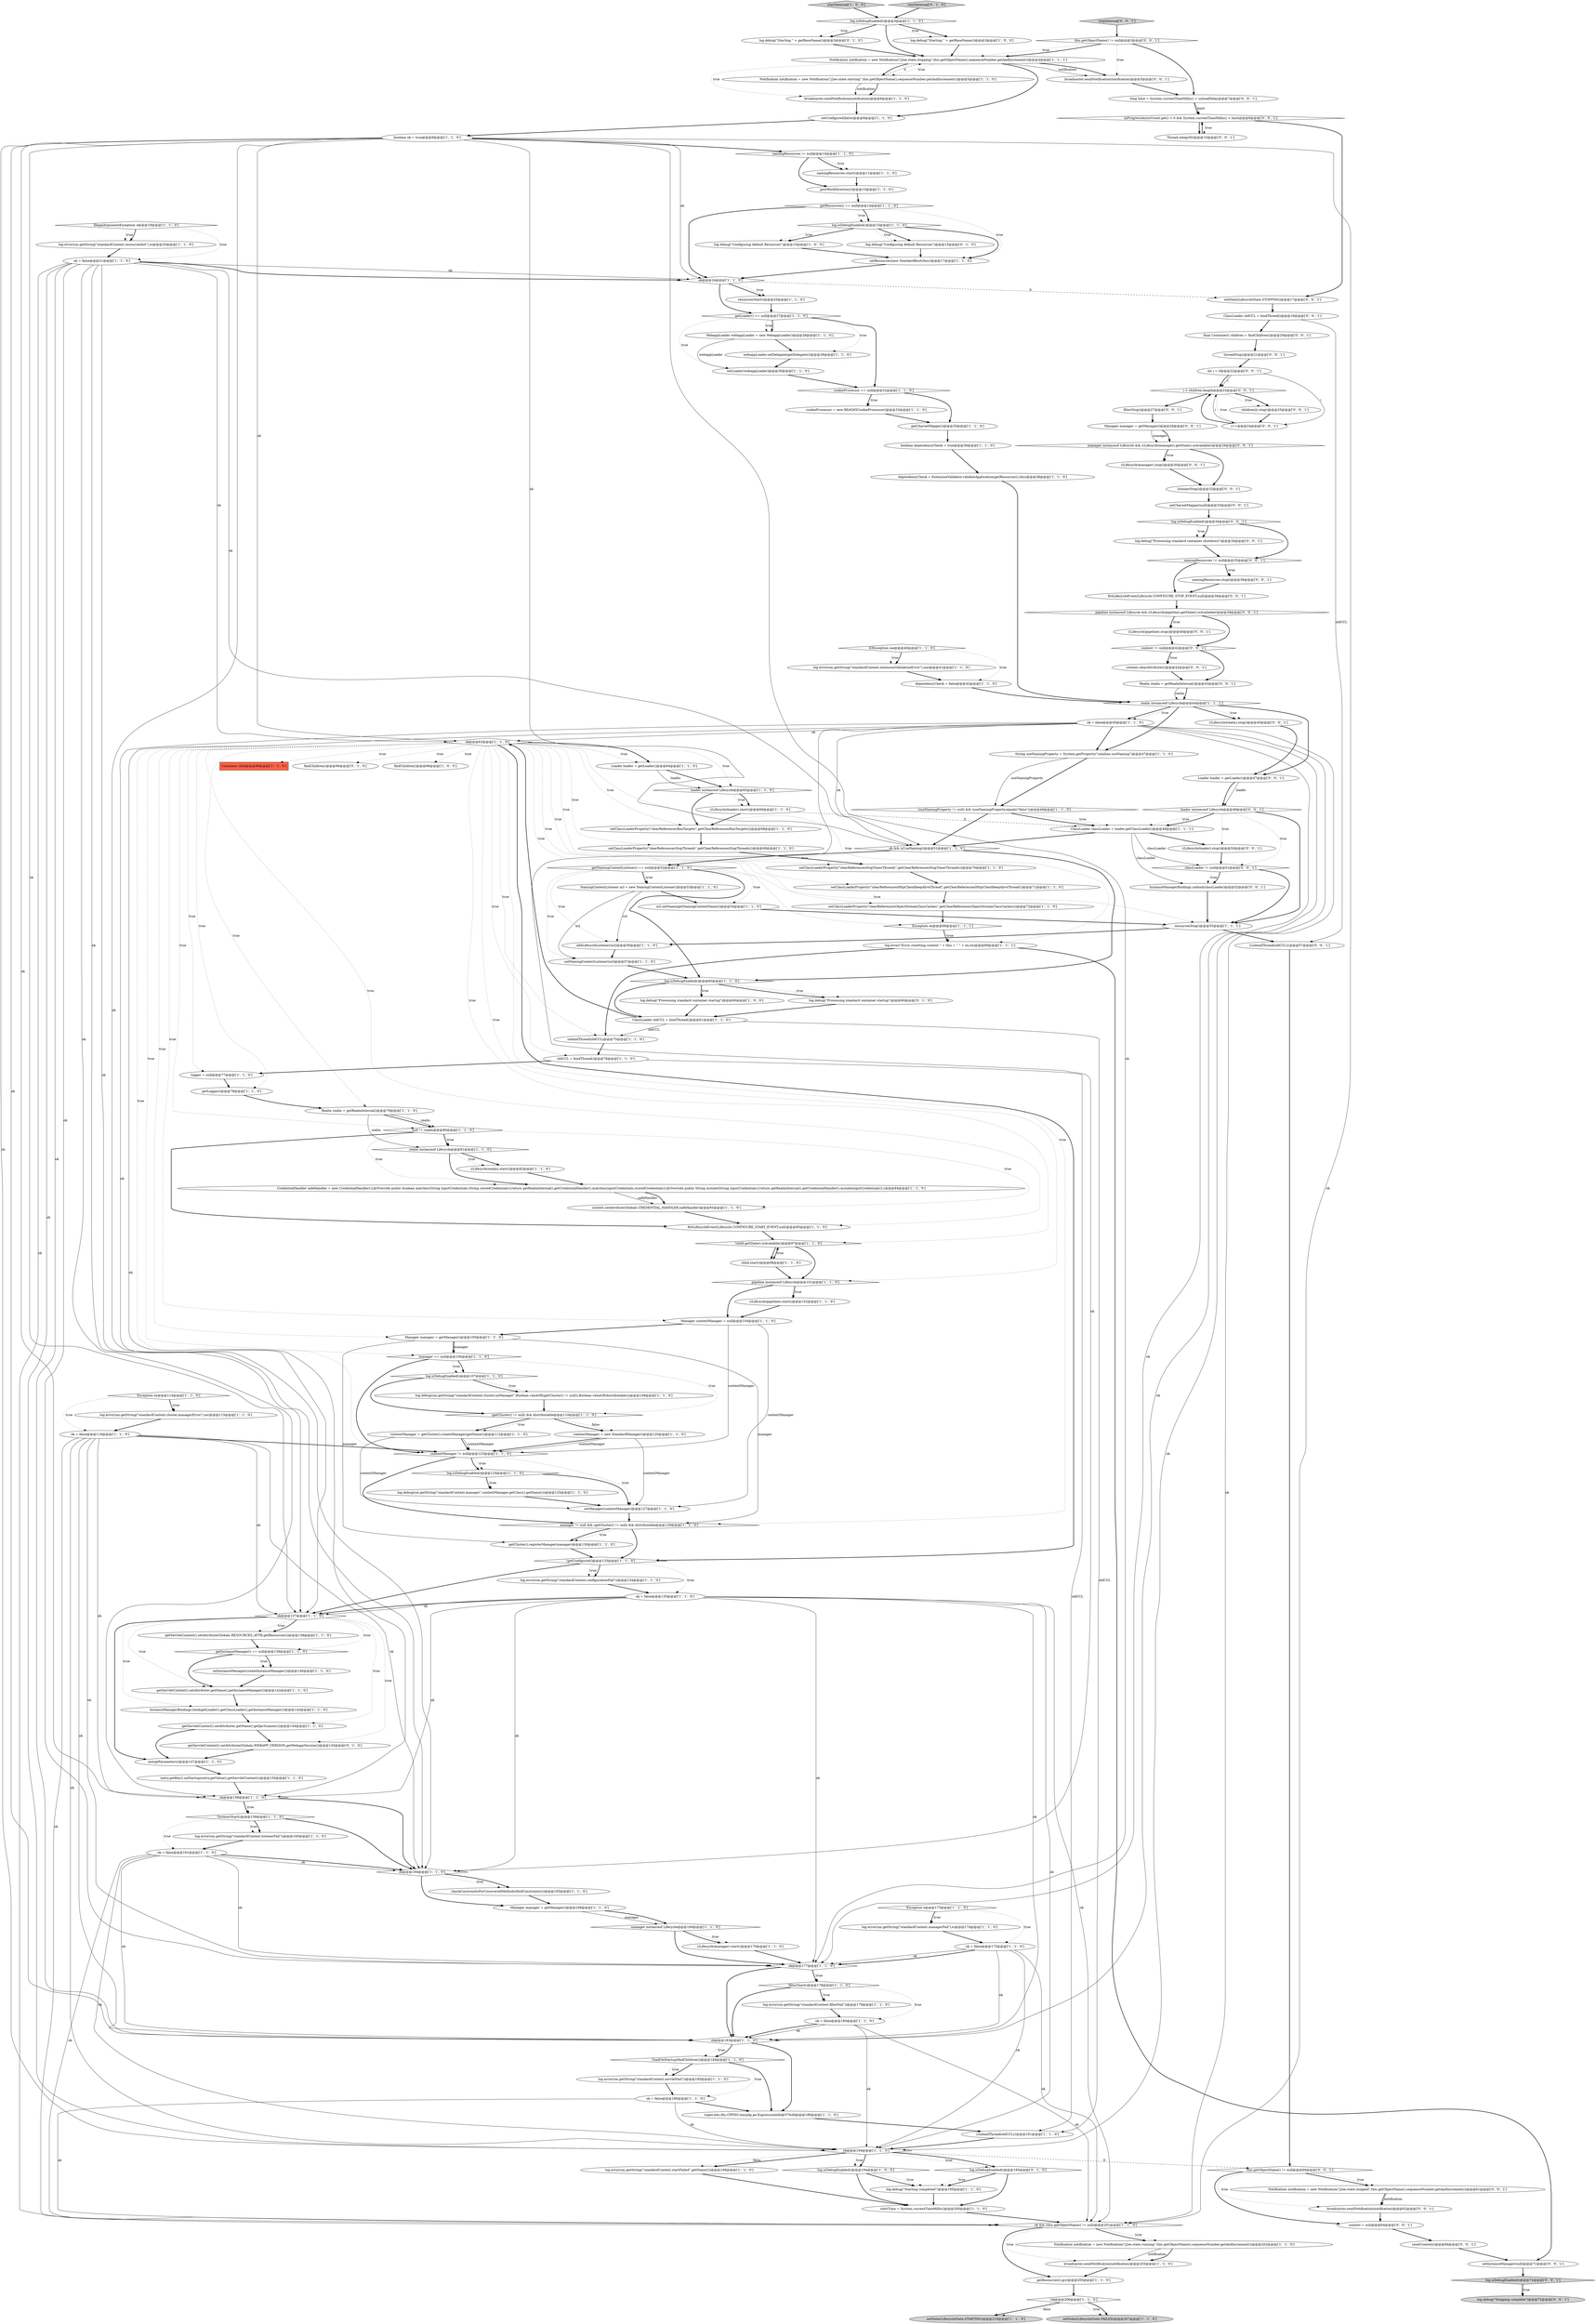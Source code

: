 digraph {
108 [style = filled, label = "log.error(sm.getString(\"standardContext.extensionValidationError\"),ioe)@@@41@@@['1', '1', '0']", fillcolor = white, shape = ellipse image = "AAA0AAABBB1BBB"];
99 [style = filled, label = "contextManager = getCluster().createManager(getName())@@@112@@@['1', '1', '0']", fillcolor = white, shape = ellipse image = "AAA0AAABBB1BBB"];
176 [style = filled, label = "log.debug(\"Stopping complete\")@@@72@@@['0', '0', '1']", fillcolor = lightgray, shape = ellipse image = "AAA0AAABBB3BBB"];
9 [style = filled, label = "ok = false@@@116@@@['1', '1', '0']", fillcolor = white, shape = ellipse image = "AAA0AAABBB1BBB"];
105 [style = filled, label = "log.error(sm.getString(\"standardContext.filterFail\"))@@@179@@@['1', '1', '0']", fillcolor = white, shape = ellipse image = "AAA0AAABBB1BBB"];
73 [style = filled, label = "log.isDebugEnabled()@@@107@@@['1', '1', '0']", fillcolor = white, shape = diamond image = "AAA0AAABBB1BBB"];
33 [style = filled, label = "child.start()@@@98@@@['1', '1', '0']", fillcolor = white, shape = ellipse image = "AAA0AAABBB1BBB"];
72 [style = filled, label = "ClassLoader oldCCL = bindThread()@@@61@@@['1', '1', '0']", fillcolor = white, shape = ellipse image = "AAA0AAABBB1BBB"];
79 [style = filled, label = "log.debug(sm.getString(\"standardContext.manager\",contextManager.getClass().getName()))@@@125@@@['1', '1', '0']", fillcolor = white, shape = ellipse image = "AAA0AAABBB1BBB"];
87 [style = filled, label = "loader instanceof Lifecycle@@@65@@@['1', '1', '0']", fillcolor = white, shape = diamond image = "AAA0AAABBB1BBB"];
145 [style = filled, label = "ClassLoader oldCCL = bindThread()@@@18@@@['0', '0', '1']", fillcolor = white, shape = ellipse image = "AAA0AAABBB3BBB"];
40 [style = filled, label = "contextManager = new StandardManager()@@@120@@@['1', '1', '0']", fillcolor = white, shape = ellipse image = "AAA0AAABBB1BBB"];
102 [style = filled, label = "ClassLoader classLoader = loader.getClassLoader()@@@49@@@['1', '1', '1']", fillcolor = white, shape = ellipse image = "AAA0AAABBB1BBB"];
184 [style = filled, label = "((Lifecycle)pipeline).stop()@@@40@@@['0', '0', '1']", fillcolor = white, shape = ellipse image = "AAA0AAABBB3BBB"];
26 [style = filled, label = "((Lifecycle)manager).start()@@@170@@@['1', '1', '0']", fillcolor = white, shape = ellipse image = "AAA0AAABBB1BBB"];
188 [style = filled, label = "context.clearAttributes()@@@42@@@['0', '0', '1']", fillcolor = white, shape = ellipse image = "AAA0AAABBB3BBB"];
121 [style = filled, label = "Container child@@@96@@@['1', '1', '0']", fillcolor = tomato, shape = box image = "AAA0AAABBB1BBB"];
133 [style = filled, label = "!filterStart()@@@178@@@['1', '1', '0']", fillcolor = white, shape = diamond image = "AAA0AAABBB1BBB"];
120 [style = filled, label = "broadcaster.sendNotification(notification)@@@203@@@['1', '1', '0']", fillcolor = white, shape = ellipse image = "AAA0AAABBB1BBB"];
68 [style = filled, label = "context.setAttribute(Globals.CREDENTIAL_HANDLER,safeHandler)@@@93@@@['1', '1', '0']", fillcolor = white, shape = ellipse image = "AAA0AAABBB1BBB"];
37 [style = filled, label = "ok = false@@@175@@@['1', '1', '0']", fillcolor = white, shape = ellipse image = "AAA0AAABBB1BBB"];
154 [style = filled, label = "this.getObjectName() != null@@@60@@@['0', '0', '1']", fillcolor = white, shape = diamond image = "AAA0AAABBB3BBB"];
35 [style = filled, label = "IOException ioe@@@40@@@['1', '1', '0']", fillcolor = white, shape = diamond image = "AAA0AAABBB1BBB"];
157 [style = filled, label = "manager instanceof Lifecycle && ((Lifecycle)manager).getState().isAvailable()@@@29@@@['0', '0', '1']", fillcolor = white, shape = diamond image = "AAA0AAABBB3BBB"];
126 [style = filled, label = "getCharsetMapper()@@@35@@@['1', '1', '0']", fillcolor = white, shape = ellipse image = "AAA0AAABBB1BBB"];
31 [style = filled, label = "dependencyCheck = false@@@42@@@['1', '1', '0']", fillcolor = white, shape = ellipse image = "AAA0AAABBB1BBB"];
12 [style = filled, label = "(useNamingProperty != null) && (useNamingProperty.equals(\"false\"))@@@48@@@['1', '1', '0']", fillcolor = white, shape = diamond image = "AAA0AAABBB1BBB"];
153 [style = filled, label = "((Lifecycle)loader).stop()@@@50@@@['0', '0', '1']", fillcolor = white, shape = ellipse image = "AAA0AAABBB3BBB"];
21 [style = filled, label = "ok@@@164@@@['1', '1', '0']", fillcolor = white, shape = diamond image = "AAA0AAABBB1BBB"];
173 [style = filled, label = "this.getObjectName() != null@@@3@@@['0', '0', '1']", fillcolor = white, shape = diamond image = "AAA0AAABBB3BBB"];
132 [style = filled, label = "Manager manager = getManager()@@@168@@@['1', '1', '0']", fillcolor = white, shape = ellipse image = "AAA0AAABBB1BBB"];
6 [style = filled, label = "!getConfigured()@@@133@@@['1', '1', '0']", fillcolor = white, shape = diamond image = "AAA0AAABBB1BBB"];
45 [style = filled, label = "Manager manager = getManager()@@@105@@@['1', '1', '0']", fillcolor = white, shape = ellipse image = "AAA0AAABBB1BBB"];
29 [style = filled, label = "ok && (this.getObjectName() != null)@@@201@@@['1', '1', '0']", fillcolor = white, shape = diamond image = "AAA0AAABBB1BBB"];
44 [style = filled, label = "ok = false@@@45@@@['1', '1', '0']", fillcolor = white, shape = ellipse image = "AAA0AAABBB1BBB"];
186 [style = filled, label = "inProgressAsyncCount.get() > 0 && System.currentTimeMillis() < limit@@@8@@@['0', '0', '1']", fillcolor = white, shape = diamond image = "AAA0AAABBB3BBB"];
46 [style = filled, label = "setClassLoaderProperty(\"clearReferencesStopTimerThreads\",getClearReferencesStopTimerThreads())@@@70@@@['1', '1', '0']", fillcolor = white, shape = ellipse image = "AAA0AAABBB1BBB"];
49 [style = filled, label = "log.error(sm.getString(\"standardContext.listenerFail\"))@@@160@@@['1', '1', '0']", fillcolor = white, shape = ellipse image = "AAA0AAABBB1BBB"];
52 [style = filled, label = "startInternal['1', '0', '0']", fillcolor = lightgray, shape = diamond image = "AAA0AAABBB1BBB"];
47 [style = filled, label = "log.error(\"Error resetting context \" + this + \" \" + ex,ex)@@@69@@@['1', '1', '1']", fillcolor = white, shape = ellipse image = "AAA0AAABBB1BBB"];
174 [style = filled, label = "setState(LifecycleState.STOPPING)@@@17@@@['0', '0', '1']", fillcolor = white, shape = ellipse image = "AAA0AAABBB3BBB"];
5 [style = filled, label = "WebappLoader webappLoader = new WebappLoader()@@@28@@@['1', '1', '0']", fillcolor = white, shape = ellipse image = "AAA0AAABBB1BBB"];
129 [style = filled, label = "unbindThread(oldCCL)@@@75@@@['1', '1', '0']", fillcolor = white, shape = ellipse image = "AAA0AAABBB1BBB"];
147 [style = filled, label = "Realm realm = getRealmInternal()@@@43@@@['0', '0', '1']", fillcolor = white, shape = ellipse image = "AAA0AAABBB3BBB"];
76 [style = filled, label = "startTime = System.currentTimeMillis()@@@200@@@['1', '1', '0']", fillcolor = white, shape = ellipse image = "AAA0AAABBB1BBB"];
155 [style = filled, label = "log.isDebugEnabled()@@@72@@@['0', '0', '1']", fillcolor = lightgray, shape = diamond image = "AAA0AAABBB3BBB"];
90 [style = filled, label = "manager instanceof Lifecycle@@@169@@@['1', '1', '0']", fillcolor = white, shape = diamond image = "AAA0AAABBB1BBB"];
10 [style = filled, label = "boolean ok = true@@@9@@@['1', '1', '0']", fillcolor = white, shape = ellipse image = "AAA0AAABBB1BBB"];
119 [style = filled, label = "Exception ex@@@114@@@['1', '1', '0']", fillcolor = white, shape = diamond image = "AAA0AAABBB1BBB"];
103 [style = filled, label = "ok@@@137@@@['1', '1', '0']", fillcolor = white, shape = diamond image = "AAA0AAABBB1BBB"];
97 [style = filled, label = "pipeline instanceof Lifecycle@@@101@@@['1', '1', '0']", fillcolor = white, shape = diamond image = "AAA0AAABBB1BBB"];
165 [style = filled, label = "resetContext()@@@66@@@['0', '0', '1']", fillcolor = white, shape = ellipse image = "AAA0AAABBB3BBB"];
4 [style = filled, label = "setClassLoaderProperty(\"clearReferencesObjectStreamClassCaches\",getClearReferencesObjectStreamClassCaches())@@@72@@@['1', '1', '0']", fillcolor = white, shape = ellipse image = "AAA0AAABBB1BBB"];
27 [style = filled, label = "ncl.setName(getNamingContextName())@@@54@@@['1', '1', '0']", fillcolor = white, shape = ellipse image = "AAA0AAABBB1BBB"];
65 [style = filled, label = "!ok@@@206@@@['1', '1', '0']", fillcolor = white, shape = diamond image = "AAA0AAABBB1BBB"];
123 [style = filled, label = "setState(LifecycleState.STARTING)@@@210@@@['1', '1', '0']", fillcolor = lightgray, shape = ellipse image = "AAA0AAABBB1BBB"];
161 [style = filled, label = "((Lifecycle)manager).stop()@@@30@@@['0', '0', '1']", fillcolor = white, shape = ellipse image = "AAA0AAABBB3BBB"];
15 [style = filled, label = "log.debug(\"Starting \" + getBaseName())@@@3@@@['1', '0', '0']", fillcolor = white, shape = ellipse image = "AAA0AAABBB1BBB"];
115 [style = filled, label = "entry.getKey().onStartup(entry.getValue(),getServletContext())@@@150@@@['1', '1', '0']", fillcolor = white, shape = ellipse image = "AAA0AAABBB1BBB"];
22 [style = filled, label = "Notification notification = new Notification(\"j2ee.state.running\",this.getObjectName(),sequenceNumber.getAndIncrement())@@@202@@@['1', '1', '0']", fillcolor = white, shape = ellipse image = "AAA0AAABBB1BBB"];
57 [style = filled, label = "log.error(sm.getString(\"standardContext.servletFail\"))@@@185@@@['1', '1', '0']", fillcolor = white, shape = ellipse image = "AAA0AAABBB1BBB"];
2 [style = filled, label = "setResources(new StandardRoot(this))@@@17@@@['1', '1', '0']", fillcolor = white, shape = ellipse image = "AAA0AAABBB1BBB"];
127 [style = filled, label = "setNamingContextListener(ncl)@@@57@@@['1', '1', '0']", fillcolor = white, shape = ellipse image = "AAA0AAABBB1BBB"];
54 [style = filled, label = "log.debug(\"Configuring default Resources\")@@@15@@@['1', '0', '0']", fillcolor = white, shape = ellipse image = "AAA0AAABBB1BBB"];
30 [style = filled, label = "Manager contextManager = null@@@104@@@['1', '1', '0']", fillcolor = white, shape = ellipse image = "AAA0AAABBB1BBB"];
177 [style = filled, label = "context = null@@@64@@@['0', '0', '1']", fillcolor = white, shape = ellipse image = "AAA0AAABBB3BBB"];
124 [style = filled, label = "null != realm@@@80@@@['1', '1', '0']", fillcolor = white, shape = diamond image = "AAA0AAABBB1BBB"];
83 [style = filled, label = "setClassLoaderProperty(\"clearReferencesStopThreads\",getClearReferencesStopThreads())@@@69@@@['1', '1', '0']", fillcolor = white, shape = ellipse image = "AAA0AAABBB1BBB"];
185 [style = filled, label = "stopInternal['0', '0', '1']", fillcolor = lightgray, shape = diamond image = "AAA0AAABBB3BBB"];
63 [style = filled, label = "logger = null@@@77@@@['1', '1', '0']", fillcolor = white, shape = ellipse image = "AAA0AAABBB1BBB"];
58 [style = filled, label = "manager == null@@@106@@@['1', '1', '0']", fillcolor = white, shape = diamond image = "AAA0AAABBB1BBB"];
77 [style = filled, label = "dependencyCheck = ExtensionValidator.validateApplication(getResources(),this)@@@38@@@['1', '1', '0']", fillcolor = white, shape = ellipse image = "AAA0AAABBB1BBB"];
23 [style = filled, label = "getResources().gc()@@@205@@@['1', '1', '0']", fillcolor = white, shape = ellipse image = "AAA0AAABBB1BBB"];
86 [style = filled, label = "getServletContext().setAttribute(Globals.RESOURCES_ATTR,getResources())@@@138@@@['1', '1', '0']", fillcolor = white, shape = ellipse image = "AAA0AAABBB1BBB"];
14 [style = filled, label = "Notification notification = new Notification(\"j2ee.state.stopping\",this.getObjectName(),sequenceNumber.getAndIncrement())@@@4@@@['1', '1', '1']", fillcolor = white, shape = ellipse image = "AAA0AAABBB1BBB"];
169 [style = filled, label = "i < children.length@@@23@@@['0', '0', '1']", fillcolor = white, shape = diamond image = "AAA0AAABBB3BBB"];
131 [style = filled, label = "getServletContext().setAttribute(.getName(),getInstanceManager())@@@142@@@['1', '1', '0']", fillcolor = white, shape = ellipse image = "AAA0AAABBB1BBB"];
134 [style = filled, label = "ok@@@158@@@['1', '1', '0']", fillcolor = white, shape = diamond image = "AAA0AAABBB1BBB"];
0 [style = filled, label = "log.isDebugEnabled()@@@124@@@['1', '1', '0']", fillcolor = white, shape = diamond image = "AAA0AAABBB1BBB"];
96 [style = filled, label = "oldCCL = bindThread()@@@76@@@['1', '1', '0']", fillcolor = white, shape = ellipse image = "AAA0AAABBB1BBB"];
80 [style = filled, label = "namingResources.start()@@@11@@@['1', '1', '0']", fillcolor = white, shape = ellipse image = "AAA0AAABBB1BBB"];
152 [style = filled, label = "setCharsetMapper(null)@@@33@@@['0', '0', '1']", fillcolor = white, shape = ellipse image = "AAA0AAABBB3BBB"];
51 [style = filled, label = "ok = false@@@21@@@['1', '1', '0']", fillcolor = white, shape = ellipse image = "AAA0AAABBB1BBB"];
1 [style = filled, label = "getServletContext().setAttribute(.getName(),getJarScanner())@@@144@@@['1', '1', '0']", fillcolor = white, shape = ellipse image = "AAA0AAABBB1BBB"];
109 [style = filled, label = "NamingContextListener ncl = new NamingContextListener()@@@53@@@['1', '1', '0']", fillcolor = white, shape = ellipse image = "AAA0AAABBB1BBB"];
175 [style = filled, label = "((Lifecycle)realm).stop()@@@45@@@['0', '0', '1']", fillcolor = white, shape = ellipse image = "AAA0AAABBB3BBB"];
106 [style = filled, label = "((Lifecycle)pipeline).start()@@@102@@@['1', '1', '0']", fillcolor = white, shape = ellipse image = "AAA0AAABBB1BBB"];
148 [style = filled, label = "Loader loader = getLoader()@@@47@@@['0', '0', '1']", fillcolor = white, shape = ellipse image = "AAA0AAABBB3BBB"];
141 [style = filled, label = "log.debug(\"Configuring default Resources\")@@@15@@@['0', '1', '0']", fillcolor = white, shape = ellipse image = "AAA0AAABBB2BBB"];
8 [style = filled, label = "CredentialHandler safeHandler = new CredentialHandler(){@Override public boolean matches(String inputCredentials,String storedCredentials){return getRealmInternal().getCredentialHandler().matches(inputCredentials,storedCredentials)}@Override public String mutate(String inputCredentials){return getRealmInternal().getCredentialHandler().mutate(inputCredentials)}}@@@84@@@['1', '1', '0']", fillcolor = white, shape = ellipse image = "AAA0AAABBB1BBB"];
62 [style = filled, label = "ok@@@63@@@['1', '1', '0']", fillcolor = white, shape = diamond image = "AAA0AAABBB1BBB"];
170 [style = filled, label = "fireLifecycleEvent(Lifecycle.CONFIGURE_STOP_EVENT,null)@@@38@@@['0', '0', '1']", fillcolor = white, shape = ellipse image = "AAA0AAABBB3BBB"];
41 [style = filled, label = "log.debug(\"Processing standard container startup\")@@@60@@@['1', '0', '0']", fillcolor = white, shape = ellipse image = "AAA0AAABBB1BBB"];
130 [style = filled, label = "Exception ex@@@68@@@['1', '1', '1']", fillcolor = white, shape = diamond image = "AAA0AAABBB1BBB"];
181 [style = filled, label = "i++@@@24@@@['0', '0', '1']", fillcolor = white, shape = ellipse image = "AAA0AAABBB3BBB"];
137 [style = filled, label = "realm instanceof Lifecycle@@@44@@@['1', '1', '1']", fillcolor = white, shape = diamond image = "AAA0AAABBB1BBB"];
116 [style = filled, label = "Notification notification = new Notification(\"j2ee.state.starting\",this.getObjectName(),sequenceNumber.getAndIncrement())@@@5@@@['1', '1', '0']", fillcolor = white, shape = ellipse image = "AAA0AAABBB1BBB"];
82 [style = filled, label = "ok = false@@@180@@@['1', '1', '0']", fillcolor = white, shape = ellipse image = "AAA0AAABBB1BBB"];
42 [style = filled, label = "log.error(sm.getString(\"standardContext.cluster.managerError\"),ex)@@@115@@@['1', '1', '0']", fillcolor = white, shape = ellipse image = "AAA0AAABBB1BBB"];
114 [style = filled, label = "getInstanceManager() == null@@@139@@@['1', '1', '0']", fillcolor = white, shape = diamond image = "AAA0AAABBB1BBB"];
11 [style = filled, label = "checkConstraintsForUncoveredMethods(findConstraints())@@@165@@@['1', '1', '0']", fillcolor = white, shape = ellipse image = "AAA0AAABBB1BBB"];
162 [style = filled, label = "pipeline instanceof Lifecycle && ((Lifecycle)pipeline).getState().isAvailable()@@@39@@@['0', '0', '1']", fillcolor = white, shape = diamond image = "AAA0AAABBB3BBB"];
168 [style = filled, label = "setInstanceManager(null)@@@71@@@['0', '0', '1']", fillcolor = white, shape = ellipse image = "AAA0AAABBB3BBB"];
16 [style = filled, label = "((Lifecycle)realm).start()@@@82@@@['1', '1', '0']", fillcolor = white, shape = ellipse image = "AAA0AAABBB1BBB"];
74 [style = filled, label = "broadcaster.sendNotification(notification)@@@6@@@['1', '1', '0']", fillcolor = white, shape = ellipse image = "AAA0AAABBB1BBB"];
118 [style = filled, label = "postWorkDirectory()@@@13@@@['1', '1', '0']", fillcolor = white, shape = ellipse image = "AAA0AAABBB1BBB"];
69 [style = filled, label = "setManager(contextManager)@@@127@@@['1', '1', '0']", fillcolor = white, shape = ellipse image = "AAA0AAABBB1BBB"];
36 [style = filled, label = "ok@@@177@@@['1', '1', '0']", fillcolor = white, shape = diamond image = "AAA0AAABBB1BBB"];
53 [style = filled, label = "getNamingContextListener() == null@@@52@@@['1', '1', '0']", fillcolor = white, shape = diamond image = "AAA0AAABBB1BBB"];
178 [style = filled, label = "log.isDebugEnabled()@@@34@@@['0', '0', '1']", fillcolor = white, shape = diamond image = "AAA0AAABBB3BBB"];
144 [style = filled, label = "findChildren()@@@96@@@['0', '1', '0']", fillcolor = white, shape = ellipse image = "AAA0AAABBB2BBB"];
17 [style = filled, label = "ok@@@24@@@['1', '1', '0']", fillcolor = white, shape = diamond image = "AAA0AAABBB1BBB"];
50 [style = filled, label = "getCluster().registerManager(manager)@@@130@@@['1', '1', '0']", fillcolor = white, shape = ellipse image = "AAA0AAABBB1BBB"];
171 [style = filled, label = "InstanceManagerBindings.unbind(classLoader)@@@52@@@['0', '0', '1']", fillcolor = white, shape = ellipse image = "AAA0AAABBB3BBB"];
18 [style = filled, label = "log.isDebugEnabled()@@@194@@@['1', '0', '0']", fillcolor = white, shape = diamond image = "AAA0AAABBB1BBB"];
19 [style = filled, label = "ok@@@194@@@['1', '1', '0']", fillcolor = white, shape = diamond image = "AAA0AAABBB1BBB"];
159 [style = filled, label = "children(i(.stop()@@@25@@@['0', '0', '1']", fillcolor = white, shape = ellipse image = "AAA0AAABBB3BBB"];
67 [style = filled, label = "Exception e@@@173@@@['1', '1', '0']", fillcolor = white, shape = diamond image = "AAA0AAABBB1BBB"];
172 [style = filled, label = "listenerStop()@@@32@@@['0', '0', '1']", fillcolor = white, shape = ellipse image = "AAA0AAABBB3BBB"];
187 [style = filled, label = "broadcaster.sendNotification(notification)@@@5@@@['0', '0', '1']", fillcolor = white, shape = ellipse image = "AAA0AAABBB3BBB"];
107 [style = filled, label = "cookieProcessor = new Rfc6265CookieProcessor()@@@33@@@['1', '1', '0']", fillcolor = white, shape = ellipse image = "AAA0AAABBB1BBB"];
139 [style = filled, label = "log.isDebugEnabled()@@@195@@@['0', '1', '0']", fillcolor = white, shape = diamond image = "AAA0AAABBB2BBB"];
64 [style = filled, label = "!child.getState().isAvailable()@@@97@@@['1', '1', '0']", fillcolor = white, shape = diamond image = "AAA0AAABBB1BBB"];
56 [style = filled, label = "log.isDebugEnabled()@@@60@@@['1', '1', '0']", fillcolor = white, shape = diamond image = "AAA0AAABBB1BBB"];
166 [style = filled, label = "filterStop()@@@27@@@['0', '0', '1']", fillcolor = white, shape = ellipse image = "AAA0AAABBB3BBB"];
112 [style = filled, label = "log.error(sm.getString(\"standardContext.resourcesInit\"),e)@@@20@@@['1', '1', '0']", fillcolor = white, shape = ellipse image = "AAA0AAABBB1BBB"];
60 [style = filled, label = "webappLoader.setDelegate(getDelegate())@@@29@@@['1', '1', '0']", fillcolor = white, shape = ellipse image = "AAA0AAABBB1BBB"];
142 [style = filled, label = "startInternal['0', '1', '0']", fillcolor = lightgray, shape = diamond image = "AAA0AAABBB2BBB"];
182 [style = filled, label = "log.debug(\"Processing standard container shutdown\")@@@34@@@['0', '0', '1']", fillcolor = white, shape = ellipse image = "AAA0AAABBB3BBB"];
25 [style = filled, label = "((Lifecycle)loader).start()@@@66@@@['1', '1', '0']", fillcolor = white, shape = ellipse image = "AAA0AAABBB1BBB"];
135 [style = filled, label = "namingResources != null@@@10@@@['1', '1', '0']", fillcolor = white, shape = diamond image = "AAA0AAABBB1BBB"];
179 [style = filled, label = "Manager manager = getManager()@@@28@@@['0', '0', '1']", fillcolor = white, shape = ellipse image = "AAA0AAABBB3BBB"];
110 [style = filled, label = "log.error(sm.getString(\"standardContext.configurationFail\"))@@@134@@@['1', '1', '0']", fillcolor = white, shape = ellipse image = "AAA0AAABBB1BBB"];
122 [style = filled, label = "ok = false@@@161@@@['1', '1', '0']", fillcolor = white, shape = ellipse image = "AAA0AAABBB1BBB"];
149 [style = filled, label = "threadStop()@@@21@@@['0', '0', '1']", fillcolor = white, shape = ellipse image = "AAA0AAABBB3BBB"];
66 [style = filled, label = "boolean dependencyCheck = true@@@36@@@['1', '1', '0']", fillcolor = white, shape = ellipse image = "AAA0AAABBB1BBB"];
89 [style = filled, label = "!listenerStart()@@@159@@@['1', '1', '0']", fillcolor = white, shape = diamond image = "AAA0AAABBB1BBB"];
164 [style = filled, label = "int i = 0@@@22@@@['0', '0', '1']", fillcolor = white, shape = ellipse image = "AAA0AAABBB3BBB"];
189 [style = filled, label = "Notification notification = new Notification(\"j2ee.state.stopped\",this.getObjectName(),sequenceNumber.getAndIncrement())@@@61@@@['0', '0', '1']", fillcolor = white, shape = ellipse image = "AAA0AAABBB3BBB"];
95 [style = filled, label = "super.edu.fdu.CPPDG.tinypdg.pe.ExpressionInfo@570cfd@@@189@@@['1', '1', '0']", fillcolor = white, shape = ellipse image = "AAA0AAABBB1BBB"];
143 [style = filled, label = "getServletContext().setAttribute(Globals.WEBAPP_VERSION,getWebappVersion())@@@145@@@['0', '1', '0']", fillcolor = white, shape = ellipse image = "AAA1AAABBB2BBB"];
13 [style = filled, label = "ok = false@@@186@@@['1', '1', '0']", fillcolor = white, shape = ellipse image = "AAA0AAABBB1BBB"];
75 [style = filled, label = "!loadOnStartup(findChildren())@@@184@@@['1', '1', '0']", fillcolor = white, shape = diamond image = "AAA0AAABBB1BBB"];
183 [style = filled, label = "namingResources != null@@@35@@@['0', '0', '1']", fillcolor = white, shape = diamond image = "AAA0AAABBB3BBB"];
158 [style = filled, label = "loader instanceof Lifecycle@@@48@@@['0', '0', '1']", fillcolor = white, shape = diamond image = "AAA0AAABBB3BBB"];
32 [style = filled, label = "ok@@@183@@@['1', '1', '0']", fillcolor = white, shape = diamond image = "AAA0AAABBB1BBB"];
55 [style = filled, label = "String useNamingProperty = System.getProperty(\"catalina.useNaming\")@@@47@@@['1', '1', '0']", fillcolor = white, shape = ellipse image = "AAA0AAABBB1BBB"];
93 [style = filled, label = "fireLifecycleEvent(Lifecycle.CONFIGURE_START_EVENT,null)@@@95@@@['1', '1', '0']", fillcolor = white, shape = ellipse image = "AAA0AAABBB1BBB"];
101 [style = filled, label = "log.debug(\"Starting completed\")@@@195@@@['1', '1', '0']", fillcolor = white, shape = ellipse image = "AAA0AAABBB1BBB"];
61 [style = filled, label = "ok && isUseNaming()@@@51@@@['1', '1', '0']", fillcolor = white, shape = diamond image = "AAA0AAABBB1BBB"];
117 [style = filled, label = "log.isDebugEnabled()@@@15@@@['1', '1', '0']", fillcolor = white, shape = diamond image = "AAA0AAABBB1BBB"];
138 [style = filled, label = "log.debug(\"Starting \" + getBaseName())@@@3@@@['0', '1', '0']", fillcolor = white, shape = ellipse image = "AAA0AAABBB2BBB"];
100 [style = filled, label = "mergeParameters()@@@147@@@['1', '1', '0']", fillcolor = white, shape = ellipse image = "AAA0AAABBB1BBB"];
98 [style = filled, label = "findChildren()@@@96@@@['1', '0', '0']", fillcolor = white, shape = ellipse image = "AAA0AAABBB1BBB"];
59 [style = filled, label = "setClassLoaderProperty(\"clearReferencesRmiTargets\",getClearReferencesRmiTargets())@@@68@@@['1', '1', '0']", fillcolor = white, shape = ellipse image = "AAA0AAABBB1BBB"];
104 [style = filled, label = "getResources() == null@@@14@@@['1', '1', '0']", fillcolor = white, shape = diamond image = "AAA0AAABBB1BBB"];
34 [style = filled, label = "Loader loader = getLoader()@@@64@@@['1', '1', '0']", fillcolor = white, shape = ellipse image = "AAA0AAABBB1BBB"];
71 [style = filled, label = "resourcesStart()@@@25@@@['1', '1', '0']", fillcolor = white, shape = ellipse image = "AAA0AAABBB1BBB"];
43 [style = filled, label = "setState(LifecycleState.FAILED)@@@207@@@['1', '1', '0']", fillcolor = lightgray, shape = ellipse image = "AAA0AAABBB1BBB"];
85 [style = filled, label = "ok = false@@@135@@@['1', '1', '0']", fillcolor = white, shape = ellipse image = "AAA0AAABBB1BBB"];
38 [style = filled, label = "cookieProcessor == null@@@32@@@['1', '1', '0']", fillcolor = white, shape = diamond image = "AAA0AAABBB1BBB"];
92 [style = filled, label = "getLoader() == null@@@27@@@['1', '1', '0']", fillcolor = white, shape = diamond image = "AAA0AAABBB1BBB"];
160 [style = filled, label = "{unbindThread(oldCCL)}@@@57@@@['0', '0', '1']", fillcolor = white, shape = ellipse image = "AAA0AAABBB3BBB"];
78 [style = filled, label = "addLifecycleListener(ncl)@@@56@@@['1', '1', '0']", fillcolor = white, shape = ellipse image = "AAA0AAABBB1BBB"];
156 [style = filled, label = "final Container(( children = findChildren()@@@20@@@['0', '0', '1']", fillcolor = white, shape = ellipse image = "AAA0AAABBB3BBB"];
113 [style = filled, label = "contextManager != null@@@123@@@['1', '1', '0']", fillcolor = white, shape = diamond image = "AAA0AAABBB1BBB"];
3 [style = filled, label = "setConfigured(false)@@@8@@@['1', '1', '0']", fillcolor = white, shape = ellipse image = "AAA0AAABBB1BBB"];
180 [style = filled, label = "Thread.sleep(50)@@@10@@@['0', '0', '1']", fillcolor = white, shape = ellipse image = "AAA0AAABBB3BBB"];
140 [style = filled, label = "log.debug(\"Processing standard container startup\")@@@60@@@['0', '1', '0']", fillcolor = white, shape = ellipse image = "AAA0AAABBB2BBB"];
136 [style = filled, label = "setLoader(webappLoader)@@@30@@@['1', '1', '0']", fillcolor = white, shape = ellipse image = "AAA0AAABBB1BBB"];
163 [style = filled, label = "context != null@@@42@@@['0', '0', '1']", fillcolor = white, shape = diamond image = "AAA0AAABBB3BBB"];
94 [style = filled, label = "{unbindThread(oldCCL)}@@@191@@@['1', '1', '0']", fillcolor = white, shape = ellipse image = "AAA0AAABBB1BBB"];
70 [style = filled, label = "InstanceManagerBindings.bind(getLoader().getClassLoader(),getInstanceManager())@@@143@@@['1', '1', '0']", fillcolor = white, shape = ellipse image = "AAA0AAABBB1BBB"];
48 [style = filled, label = "realm instanceof Lifecycle@@@81@@@['1', '1', '0']", fillcolor = white, shape = diamond image = "AAA0AAABBB1BBB"];
128 [style = filled, label = "log.error(sm.getString(\"standardContext.managerFail\"),e)@@@174@@@['1', '1', '0']", fillcolor = white, shape = ellipse image = "AAA0AAABBB1BBB"];
84 [style = filled, label = "getLogger()@@@78@@@['1', '1', '0']", fillcolor = white, shape = ellipse image = "AAA0AAABBB1BBB"];
91 [style = filled, label = "setClassLoaderProperty(\"clearReferencesHttpClientKeepAliveThread\",getClearReferencesHttpClientKeepAliveThread())@@@71@@@['1', '1', '0']", fillcolor = white, shape = ellipse image = "AAA0AAABBB1BBB"];
88 [style = filled, label = "resourcesStop()@@@55@@@['1', '1', '1']", fillcolor = white, shape = ellipse image = "AAA0AAABBB1BBB"];
111 [style = filled, label = "manager != null && (getCluster() != null) && distributable@@@129@@@['1', '1', '0']", fillcolor = white, shape = diamond image = "AAA0AAABBB1BBB"];
28 [style = filled, label = "log.debug(sm.getString(\"standardContext.cluster.noManager\",Boolean.valueOf((getCluster() != null)),Boolean.valueOf(distributable)))@@@108@@@['1', '1', '0']", fillcolor = white, shape = ellipse image = "AAA0AAABBB1BBB"];
20 [style = filled, label = "Realm realm = getRealmInternal()@@@79@@@['1', '1', '0']", fillcolor = white, shape = ellipse image = "AAA0AAABBB1BBB"];
146 [style = filled, label = "long limit = System.currentTimeMillis() + unloadDelay@@@7@@@['0', '0', '1']", fillcolor = white, shape = ellipse image = "AAA0AAABBB3BBB"];
24 [style = filled, label = "IllegalArgumentException e@@@19@@@['1', '1', '0']", fillcolor = white, shape = diamond image = "AAA0AAABBB1BBB"];
125 [style = filled, label = "log.isDebugEnabled()@@@3@@@['1', '1', '0']", fillcolor = white, shape = diamond image = "AAA0AAABBB1BBB"];
167 [style = filled, label = "broadcaster.sendNotification(notification)@@@62@@@['0', '0', '1']", fillcolor = white, shape = ellipse image = "AAA0AAABBB3BBB"];
81 [style = filled, label = "(getCluster() != null) && distributable@@@110@@@['1', '1', '0']", fillcolor = white, shape = diamond image = "AAA0AAABBB1BBB"];
150 [style = filled, label = "namingResources.stop()@@@36@@@['0', '0', '1']", fillcolor = white, shape = ellipse image = "AAA0AAABBB3BBB"];
39 [style = filled, label = "log.error(sm.getString(\"standardContext.startFailed\",getName()))@@@198@@@['1', '1', '0']", fillcolor = white, shape = ellipse image = "AAA0AAABBB1BBB"];
7 [style = filled, label = "setInstanceManager(createInstanceManager())@@@140@@@['1', '1', '0']", fillcolor = white, shape = ellipse image = "AAA0AAABBB1BBB"];
151 [style = filled, label = "classLoader != null@@@51@@@['0', '0', '1']", fillcolor = white, shape = diamond image = "AAA0AAABBB3BBB"];
9->113 [style = bold, label=""];
14->3 [style = bold, label=""];
17->71 [style = bold, label=""];
48->8 [style = bold, label=""];
62->84 [style = dotted, label="true"];
154->189 [style = bold, label=""];
125->15 [style = bold, label=""];
134->89 [style = bold, label=""];
89->21 [style = bold, label=""];
53->109 [style = dotted, label="true"];
28->81 [style = bold, label=""];
125->138 [style = bold, label=""];
92->136 [style = dotted, label="true"];
87->25 [style = dotted, label="true"];
0->79 [style = bold, label=""];
6->110 [style = bold, label=""];
14->116 [style = dotted, label="true"];
44->32 [style = solid, label="ok"];
32->95 [style = bold, label=""];
132->90 [style = solid, label="manager"];
55->12 [style = bold, label=""];
67->128 [style = dotted, label="true"];
47->129 [style = bold, label=""];
155->176 [style = bold, label=""];
75->13 [style = dotted, label="true"];
124->68 [style = dotted, label="true"];
21->11 [style = dotted, label="true"];
10->17 [style = solid, label="ok"];
41->72 [style = bold, label=""];
122->32 [style = solid, label="ok"];
19->18 [style = dotted, label="true"];
70->1 [style = bold, label=""];
159->181 [style = bold, label=""];
164->181 [style = solid, label="i"];
92->60 [style = dotted, label="true"];
87->59 [style = bold, label=""];
62->130 [style = dotted, label="true"];
62->45 [style = dotted, label="true"];
177->165 [style = bold, label=""];
35->31 [style = dotted, label="true"];
63->84 [style = bold, label=""];
184->163 [style = bold, label=""];
32->75 [style = dotted, label="true"];
18->101 [style = dotted, label="true"];
179->157 [style = solid, label="manager"];
22->120 [style = solid, label="notification"];
112->51 [style = bold, label=""];
169->166 [style = bold, label=""];
14->187 [style = bold, label=""];
146->186 [style = solid, label="limit"];
8->68 [style = solid, label="safeHandler"];
109->78 [style = solid, label="ncl"];
178->183 [style = bold, label=""];
158->102 [style = dotted, label="true"];
111->6 [style = bold, label=""];
56->140 [style = dotted, label="true"];
133->82 [style = dotted, label="true"];
173->187 [style = dotted, label="true"];
81->99 [style = bold, label=""];
140->72 [style = bold, label=""];
187->146 [style = bold, label=""];
44->29 [style = solid, label="ok"];
64->33 [style = dotted, label="true"];
186->174 [style = bold, label=""];
37->19 [style = solid, label="ok"];
76->29 [style = bold, label=""];
62->83 [style = dotted, label="true"];
65->43 [style = dotted, label="true"];
145->156 [style = bold, label=""];
6->85 [style = dotted, label="true"];
62->30 [style = dotted, label="true"];
69->111 [style = bold, label=""];
17->174 [style = dashed, label="0"];
146->186 [style = bold, label=""];
161->172 [style = bold, label=""];
175->148 [style = bold, label=""];
103->100 [style = bold, label=""];
72->94 [style = solid, label="oldCCL"];
40->113 [style = bold, label=""];
48->16 [style = bold, label=""];
62->34 [style = dotted, label="true"];
119->9 [style = dotted, label="true"];
0->79 [style = dotted, label="true"];
58->113 [style = bold, label=""];
85->19 [style = solid, label="ok"];
99->113 [style = bold, label=""];
10->103 [style = solid, label="ok"];
64->97 [style = bold, label=""];
162->184 [style = dotted, label="true"];
137->148 [style = bold, label=""];
62->20 [style = dotted, label="true"];
107->126 [style = bold, label=""];
103->86 [style = dotted, label="true"];
25->59 [style = bold, label=""];
17->92 [style = bold, label=""];
45->111 [style = solid, label="manager"];
139->101 [style = bold, label=""];
135->80 [style = dotted, label="true"];
179->157 [style = bold, label=""];
55->12 [style = solid, label="useNamingProperty"];
38->107 [style = dotted, label="true"];
62->93 [style = dotted, label="true"];
133->105 [style = bold, label=""];
103->143 [style = dotted, label="true"];
117->54 [style = bold, label=""];
62->47 [style = dotted, label="true"];
137->44 [style = bold, label=""];
75->95 [style = bold, label=""];
29->22 [style = dotted, label="true"];
90->26 [style = dotted, label="true"];
143->100 [style = bold, label=""];
51->62 [style = solid, label="ok"];
85->134 [style = solid, label="ok"];
83->46 [style = bold, label=""];
81->40 [style = dotted, label="false"];
30->69 [style = solid, label="contextManager"];
154->177 [style = bold, label=""];
126->66 [style = bold, label=""];
178->182 [style = bold, label=""];
17->71 [style = dotted, label="true"];
11->132 [style = bold, label=""];
97->106 [style = dotted, label="true"];
171->88 [style = bold, label=""];
116->14 [style = dashed, label="0"];
155->176 [style = dotted, label="true"];
20->48 [style = solid, label="realm"];
6->103 [style = bold, label=""];
62->113 [style = dotted, label="true"];
81->40 [style = bold, label=""];
44->36 [style = solid, label="ok"];
167->177 [style = bold, label=""];
102->171 [style = solid, label="classLoader"];
92->5 [style = dotted, label="true"];
86->114 [style = bold, label=""];
58->73 [style = bold, label=""];
136->38 [style = bold, label=""];
117->141 [style = bold, label=""];
117->2 [style = bold, label=""];
62->97 [style = dotted, label="true"];
94->19 [style = bold, label=""];
169->181 [style = dotted, label="true"];
44->103 [style = solid, label="ok"];
10->29 [style = solid, label="ok"];
99->69 [style = solid, label="contextManager"];
56->41 [style = dotted, label="true"];
47->168 [style = bold, label=""];
46->91 [style = bold, label=""];
127->56 [style = bold, label=""];
87->25 [style = bold, label=""];
178->182 [style = dotted, label="true"];
49->122 [style = bold, label=""];
165->168 [style = bold, label=""];
124->48 [style = dotted, label="true"];
174->145 [style = bold, label=""];
88->78 [style = bold, label=""];
16->8 [style = bold, label=""];
92->38 [style = bold, label=""];
122->36 [style = solid, label="ok"];
10->135 [style = bold, label=""];
85->21 [style = solid, label="ok"];
122->21 [style = solid, label="ok"];
163->188 [style = dotted, label="true"];
10->36 [style = solid, label="ok"];
82->32 [style = solid, label="ok"];
110->85 [style = bold, label=""];
152->178 [style = bold, label=""];
89->49 [style = dotted, label="true"];
116->74 [style = solid, label="notification"];
130->47 [style = dotted, label="true"];
135->80 [style = bold, label=""];
172->152 [style = bold, label=""];
133->105 [style = dotted, label="true"];
105->82 [style = bold, label=""];
85->32 [style = solid, label="ok"];
116->74 [style = bold, label=""];
129->96 [style = bold, label=""];
108->31 [style = bold, label=""];
82->32 [style = bold, label=""];
85->29 [style = solid, label="ok"];
62->121 [style = dotted, label="true"];
54->2 [style = bold, label=""];
128->37 [style = bold, label=""];
14->187 [style = solid, label="notification"];
62->46 [style = dotted, label="true"];
148->158 [style = solid, label="loader"];
36->133 [style = dotted, label="true"];
114->7 [style = bold, label=""];
51->19 [style = solid, label="ok"];
164->169 [style = solid, label="i"];
103->1 [style = dotted, label="true"];
65->123 [style = bold, label=""];
1->143 [style = bold, label=""];
119->42 [style = dotted, label="true"];
114->131 [style = bold, label=""];
15->14 [style = bold, label=""];
10->32 [style = solid, label="ok"];
12->102 [style = dotted, label="true"];
186->180 [style = dotted, label="true"];
104->2 [style = dotted, label="true"];
35->108 [style = dotted, label="true"];
85->103 [style = bold, label=""];
33->64 [style = bold, label=""];
10->61 [style = solid, label="ok"];
62->124 [style = dotted, label="true"];
118->104 [style = bold, label=""];
115->134 [style = bold, label=""];
104->117 [style = bold, label=""];
120->23 [style = bold, label=""];
38->126 [style = bold, label=""];
8->68 [style = bold, label=""];
73->28 [style = dotted, label="true"];
106->30 [style = bold, label=""];
14->74 [style = dotted, label="true"];
51->17 [style = bold, label=""];
13->95 [style = bold, label=""];
62->91 [style = dotted, label="true"];
67->37 [style = dotted, label="true"];
85->36 [style = solid, label="ok"];
151->171 [style = dotted, label="true"];
124->8 [style = dotted, label="true"];
18->76 [style = bold, label=""];
65->43 [style = bold, label=""];
62->4 [style = dotted, label="true"];
29->23 [style = bold, label=""];
51->61 [style = solid, label="ok"];
82->29 [style = solid, label="ok"];
37->36 [style = bold, label=""];
62->87 [style = dotted, label="true"];
163->147 [style = bold, label=""];
169->159 [style = bold, label=""];
62->96 [style = dotted, label="true"];
29->22 [style = bold, label=""];
30->45 [style = bold, label=""];
52->125 [style = bold, label=""];
92->5 [style = bold, label=""];
102->153 [style = bold, label=""];
109->27 [style = bold, label=""];
30->113 [style = solid, label="contextManager"];
0->69 [style = bold, label=""];
79->69 [style = bold, label=""];
182->183 [style = bold, label=""];
5->136 [style = solid, label="webappLoader"];
59->83 [style = bold, label=""];
125->138 [style = dotted, label="true"];
73->81 [style = bold, label=""];
51->17 [style = solid, label="ok"];
19->154 [style = dashed, label="0"];
134->89 [style = dotted, label="true"];
23->65 [style = bold, label=""];
65->123 [style = dotted, label="false"];
84->20 [style = bold, label=""];
13->19 [style = solid, label="ok"];
37->32 [style = solid, label="ok"];
150->170 [style = bold, label=""];
61->53 [style = dotted, label="true"];
137->44 [style = dotted, label="true"];
170->162 [style = bold, label=""];
33->97 [style = bold, label=""];
58->81 [style = dotted, label="true"];
154->189 [style = dotted, label="true"];
125->14 [style = bold, label=""];
99->113 [style = solid, label="contextManager"];
147->137 [style = bold, label=""];
81->99 [style = dotted, label="true"];
26->36 [style = bold, label=""];
19->139 [style = dotted, label="true"];
78->127 [style = bold, label=""];
67->128 [style = bold, label=""];
32->75 [style = bold, label=""];
158->88 [style = bold, label=""];
37->36 [style = solid, label="ok"];
72->62 [style = bold, label=""];
142->125 [style = bold, label=""];
6->110 [style = dotted, label="true"];
183->170 [style = bold, label=""];
35->108 [style = bold, label=""];
158->153 [style = dotted, label="true"];
160->154 [style = bold, label=""];
51->29 [style = solid, label="ok"];
44->19 [style = solid, label="ok"];
139->76 [style = bold, label=""];
18->101 [style = bold, label=""];
1->100 [style = bold, label=""];
44->61 [style = solid, label="ok"];
113->111 [style = bold, label=""];
10->134 [style = solid, label="ok"];
13->29 [style = solid, label="ok"];
166->179 [style = bold, label=""];
45->50 [style = solid, label="manager"];
148->158 [style = bold, label=""];
62->111 [style = dotted, label="true"];
132->90 [style = bold, label=""];
139->101 [style = dotted, label="true"];
19->18 [style = bold, label=""];
62->129 [style = dotted, label="true"];
113->0 [style = bold, label=""];
188->147 [style = bold, label=""];
103->70 [style = dotted, label="true"];
40->69 [style = solid, label="contextManager"];
40->113 [style = solid, label="contextManager"];
68->93 [style = bold, label=""];
131->70 [style = bold, label=""];
122->19 [style = solid, label="ok"];
62->144 [style = dotted, label="true"];
95->94 [style = bold, label=""];
9->32 [style = solid, label="ok"];
122->29 [style = solid, label="ok"];
113->69 [style = dotted, label="true"];
60->136 [style = bold, label=""];
57->13 [style = bold, label=""];
24->112 [style = dotted, label="true"];
10->62 [style = solid, label="ok"];
50->6 [style = bold, label=""];
61->53 [style = bold, label=""];
111->50 [style = dotted, label="true"];
169->159 [style = dotted, label="true"];
135->118 [style = bold, label=""];
53->109 [style = bold, label=""];
64->33 [style = bold, label=""];
77->137 [style = bold, label=""];
154->167 [style = dotted, label="true"];
97->30 [style = bold, label=""];
19->39 [style = bold, label=""];
31->137 [style = bold, label=""];
147->137 [style = solid, label="realm"];
104->17 [style = bold, label=""];
38->107 [style = bold, label=""];
163->188 [style = bold, label=""];
53->56 [style = bold, label=""];
97->106 [style = bold, label=""];
173->14 [style = dotted, label="true"];
24->51 [style = dotted, label="true"];
153->151 [style = bold, label=""];
20->124 [style = bold, label=""];
62->63 [style = dotted, label="true"];
53->27 [style = dotted, label="true"];
93->64 [style = bold, label=""];
34->87 [style = bold, label=""];
183->150 [style = dotted, label="true"];
42->9 [style = bold, label=""];
56->41 [style = bold, label=""];
180->186 [style = bold, label=""];
89->49 [style = bold, label=""];
21->132 [style = bold, label=""];
82->19 [style = solid, label="ok"];
133->32 [style = bold, label=""];
103->114 [style = dotted, label="true"];
157->161 [style = dotted, label="true"];
183->150 [style = bold, label=""];
3->10 [style = bold, label=""];
122->21 [style = bold, label=""];
151->171 [style = bold, label=""];
137->175 [style = dotted, label="true"];
145->160 [style = solid, label="oldCCL"];
9->134 [style = solid, label="ok"];
53->88 [style = dotted, label="true"];
62->58 [style = dotted, label="true"];
85->103 [style = solid, label="ok"];
10->19 [style = solid, label="ok"];
62->59 [style = dotted, label="true"];
53->78 [style = dotted, label="true"];
9->21 [style = solid, label="ok"];
9->19 [style = solid, label="ok"];
2->17 [style = bold, label=""];
101->76 [style = bold, label=""];
19->139 [style = bold, label=""];
72->129 [style = solid, label="oldCCL"];
71->92 [style = bold, label=""];
4->130 [style = bold, label=""];
138->14 [style = bold, label=""];
173->14 [style = bold, label=""];
44->62 [style = solid, label="ok"];
25->102 [style = dashed, label="0"];
19->39 [style = dotted, label="false"];
51->36 [style = solid, label="ok"];
158->102 [style = bold, label=""];
157->161 [style = bold, label=""];
102->61 [style = bold, label=""];
44->55 [style = bold, label=""];
22->120 [style = bold, label=""];
186->180 [style = bold, label=""];
189->167 [style = bold, label=""];
51->103 [style = solid, label="ok"];
45->58 [style = bold, label=""];
91->4 [style = bold, label=""];
51->134 [style = solid, label="ok"];
75->57 [style = bold, label=""];
5->60 [style = bold, label=""];
185->173 [style = bold, label=""];
156->149 [style = bold, label=""];
124->48 [style = bold, label=""];
58->73 [style = dotted, label="true"];
51->21 [style = solid, label="ok"];
103->131 [style = dotted, label="true"];
189->167 [style = solid, label="notification"];
14->116 [style = bold, label=""];
158->151 [style = dotted, label="true"];
141->2 [style = bold, label=""];
114->7 [style = dotted, label="true"];
149->164 [style = bold, label=""];
9->29 [style = solid, label="ok"];
117->54 [style = dotted, label="true"];
162->184 [style = bold, label=""];
20->124 [style = solid, label="realm"];
21->11 [style = bold, label=""];
51->32 [style = solid, label="ok"];
137->175 [style = bold, label=""];
62->6 [style = bold, label=""];
157->172 [style = bold, label=""];
89->122 [style = dotted, label="true"];
124->93 [style = bold, label=""];
34->87 [style = solid, label="loader"];
164->169 [style = bold, label=""];
56->140 [style = bold, label=""];
10->21 [style = solid, label="ok"];
181->169 [style = bold, label=""];
104->117 [style = dotted, label="true"];
130->47 [style = bold, label=""];
39->76 [style = bold, label=""];
173->146 [style = bold, label=""];
137->55 [style = bold, label=""];
74->3 [style = bold, label=""];
66->77 [style = bold, label=""];
119->42 [style = bold, label=""];
62->34 [style = bold, label=""];
90->36 [style = bold, label=""];
9->103 [style = solid, label="ok"];
61->56 [style = bold, label=""];
88->160 [style = bold, label=""];
75->57 [style = dotted, label="true"];
44->134 [style = solid, label="ok"];
36->32 [style = bold, label=""];
181->169 [style = solid, label="i"];
12->61 [style = bold, label=""];
29->120 [style = dotted, label="true"];
113->0 [style = dotted, label="true"];
134->21 [style = bold, label=""];
62->98 [style = dotted, label="true"];
44->21 [style = solid, label="ok"];
96->94 [style = solid, label="oldCCL"];
117->141 [style = dotted, label="true"];
90->26 [style = bold, label=""];
168->155 [style = bold, label=""];
62->64 [style = dotted, label="true"];
9->36 [style = solid, label="ok"];
100->115 [style = bold, label=""];
45->58 [style = solid, label="manager"];
96->63 [style = bold, label=""];
53->127 [style = dotted, label="true"];
109->127 [style = solid, label="ncl"];
102->151 [style = solid, label="classLoader"];
111->50 [style = bold, label=""];
56->72 [style = bold, label=""];
125->15 [style = dotted, label="true"];
24->112 [style = bold, label=""];
162->163 [style = bold, label=""];
37->29 [style = solid, label="ok"];
151->88 [style = bold, label=""];
7->131 [style = bold, label=""];
27->88 [style = bold, label=""];
80->118 [style = bold, label=""];
12->102 [style = bold, label=""];
48->16 [style = dotted, label="true"];
103->86 [style = bold, label=""];
36->133 [style = bold, label=""];
73->28 [style = bold, label=""];
}
